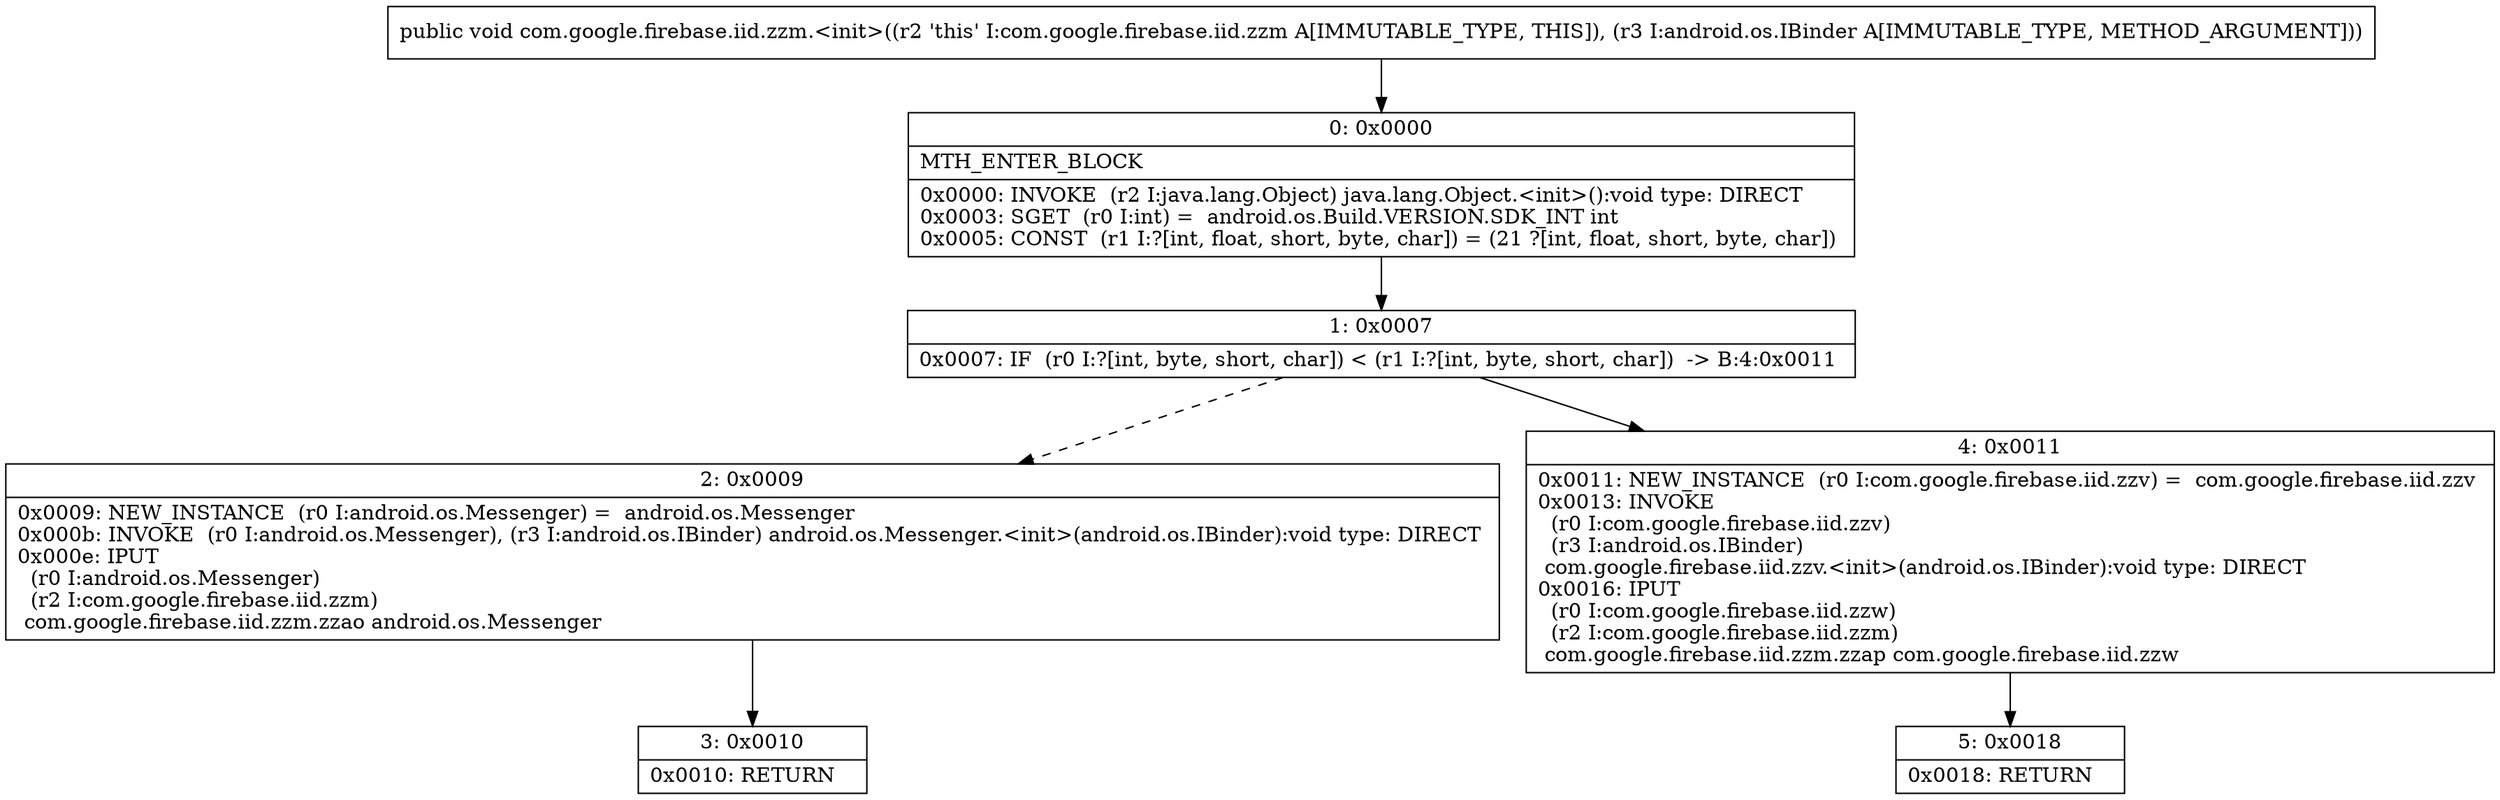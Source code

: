 digraph "CFG forcom.google.firebase.iid.zzm.\<init\>(Landroid\/os\/IBinder;)V" {
Node_0 [shape=record,label="{0\:\ 0x0000|MTH_ENTER_BLOCK\l|0x0000: INVOKE  (r2 I:java.lang.Object) java.lang.Object.\<init\>():void type: DIRECT \l0x0003: SGET  (r0 I:int) =  android.os.Build.VERSION.SDK_INT int \l0x0005: CONST  (r1 I:?[int, float, short, byte, char]) = (21 ?[int, float, short, byte, char]) \l}"];
Node_1 [shape=record,label="{1\:\ 0x0007|0x0007: IF  (r0 I:?[int, byte, short, char]) \< (r1 I:?[int, byte, short, char])  \-\> B:4:0x0011 \l}"];
Node_2 [shape=record,label="{2\:\ 0x0009|0x0009: NEW_INSTANCE  (r0 I:android.os.Messenger) =  android.os.Messenger \l0x000b: INVOKE  (r0 I:android.os.Messenger), (r3 I:android.os.IBinder) android.os.Messenger.\<init\>(android.os.IBinder):void type: DIRECT \l0x000e: IPUT  \l  (r0 I:android.os.Messenger)\l  (r2 I:com.google.firebase.iid.zzm)\l com.google.firebase.iid.zzm.zzao android.os.Messenger \l}"];
Node_3 [shape=record,label="{3\:\ 0x0010|0x0010: RETURN   \l}"];
Node_4 [shape=record,label="{4\:\ 0x0011|0x0011: NEW_INSTANCE  (r0 I:com.google.firebase.iid.zzv) =  com.google.firebase.iid.zzv \l0x0013: INVOKE  \l  (r0 I:com.google.firebase.iid.zzv)\l  (r3 I:android.os.IBinder)\l com.google.firebase.iid.zzv.\<init\>(android.os.IBinder):void type: DIRECT \l0x0016: IPUT  \l  (r0 I:com.google.firebase.iid.zzw)\l  (r2 I:com.google.firebase.iid.zzm)\l com.google.firebase.iid.zzm.zzap com.google.firebase.iid.zzw \l}"];
Node_5 [shape=record,label="{5\:\ 0x0018|0x0018: RETURN   \l}"];
MethodNode[shape=record,label="{public void com.google.firebase.iid.zzm.\<init\>((r2 'this' I:com.google.firebase.iid.zzm A[IMMUTABLE_TYPE, THIS]), (r3 I:android.os.IBinder A[IMMUTABLE_TYPE, METHOD_ARGUMENT])) }"];
MethodNode -> Node_0;
Node_0 -> Node_1;
Node_1 -> Node_2[style=dashed];
Node_1 -> Node_4;
Node_2 -> Node_3;
Node_4 -> Node_5;
}

